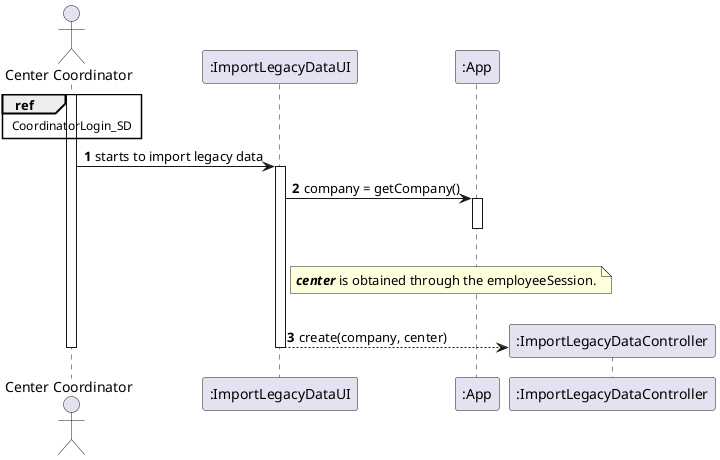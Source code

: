 @startuml US17_SD
autonumber

actor "Center Coordinator" as COORDINATOR

participant ":ImportLegacyDataUI" as UI
participant ":App" as APP
participant ":ImportLegacyDataController" as CTRL

activate COORDINATOR
  ref over COORDINATOR
    ' !include ../../CoordinatorLogin_SD.puml!
    ' ![[../../CoordinatorLogin_SD.puml]]
    ' ![[../../CoordinatorLogin_SD.svg]]
    CoordinatorLogin_SD
  end ref

  COORDINATOR -> UI : starts to import legacy data
  activate UI
    UI -> APP : company = getCompany()
    activate APP
    deactivate APP

    |||

    note right of UI
      <i><b>center</b></i> is obtained through the employeeSession.
' Also see: <i>CoordinatorLogin_SD</i>
    end note

    |||

    UI --> CTRL ** : create(company, center)
    
    

  deactivate UI
deactivate COORDINATOR
@enduml
